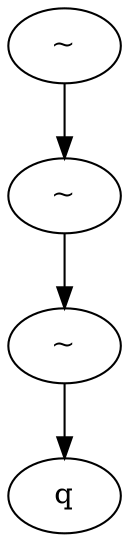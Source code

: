 digraph {
	1650220973520 [label="~"]
	1650221050576 [label="~"]
	1650220973520 -> 1650221050576
	1650221050704 [label="~"]
	1650221050576 -> 1650221050704
	1650221052304 [label=q]
	1650221050704 -> 1650221052304
}

